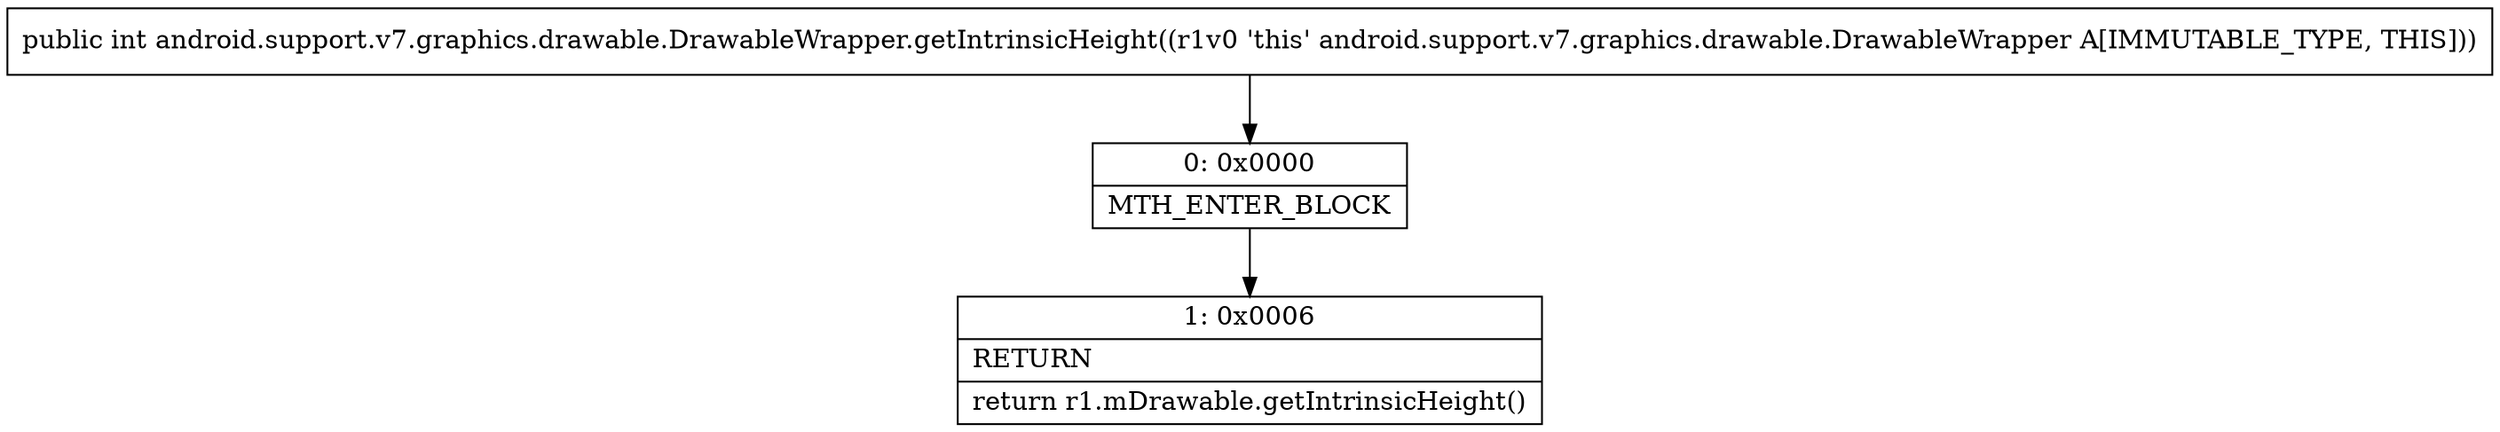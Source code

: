 digraph "CFG forandroid.support.v7.graphics.drawable.DrawableWrapper.getIntrinsicHeight()I" {
Node_0 [shape=record,label="{0\:\ 0x0000|MTH_ENTER_BLOCK\l}"];
Node_1 [shape=record,label="{1\:\ 0x0006|RETURN\l|return r1.mDrawable.getIntrinsicHeight()\l}"];
MethodNode[shape=record,label="{public int android.support.v7.graphics.drawable.DrawableWrapper.getIntrinsicHeight((r1v0 'this' android.support.v7.graphics.drawable.DrawableWrapper A[IMMUTABLE_TYPE, THIS])) }"];
MethodNode -> Node_0;
Node_0 -> Node_1;
}

